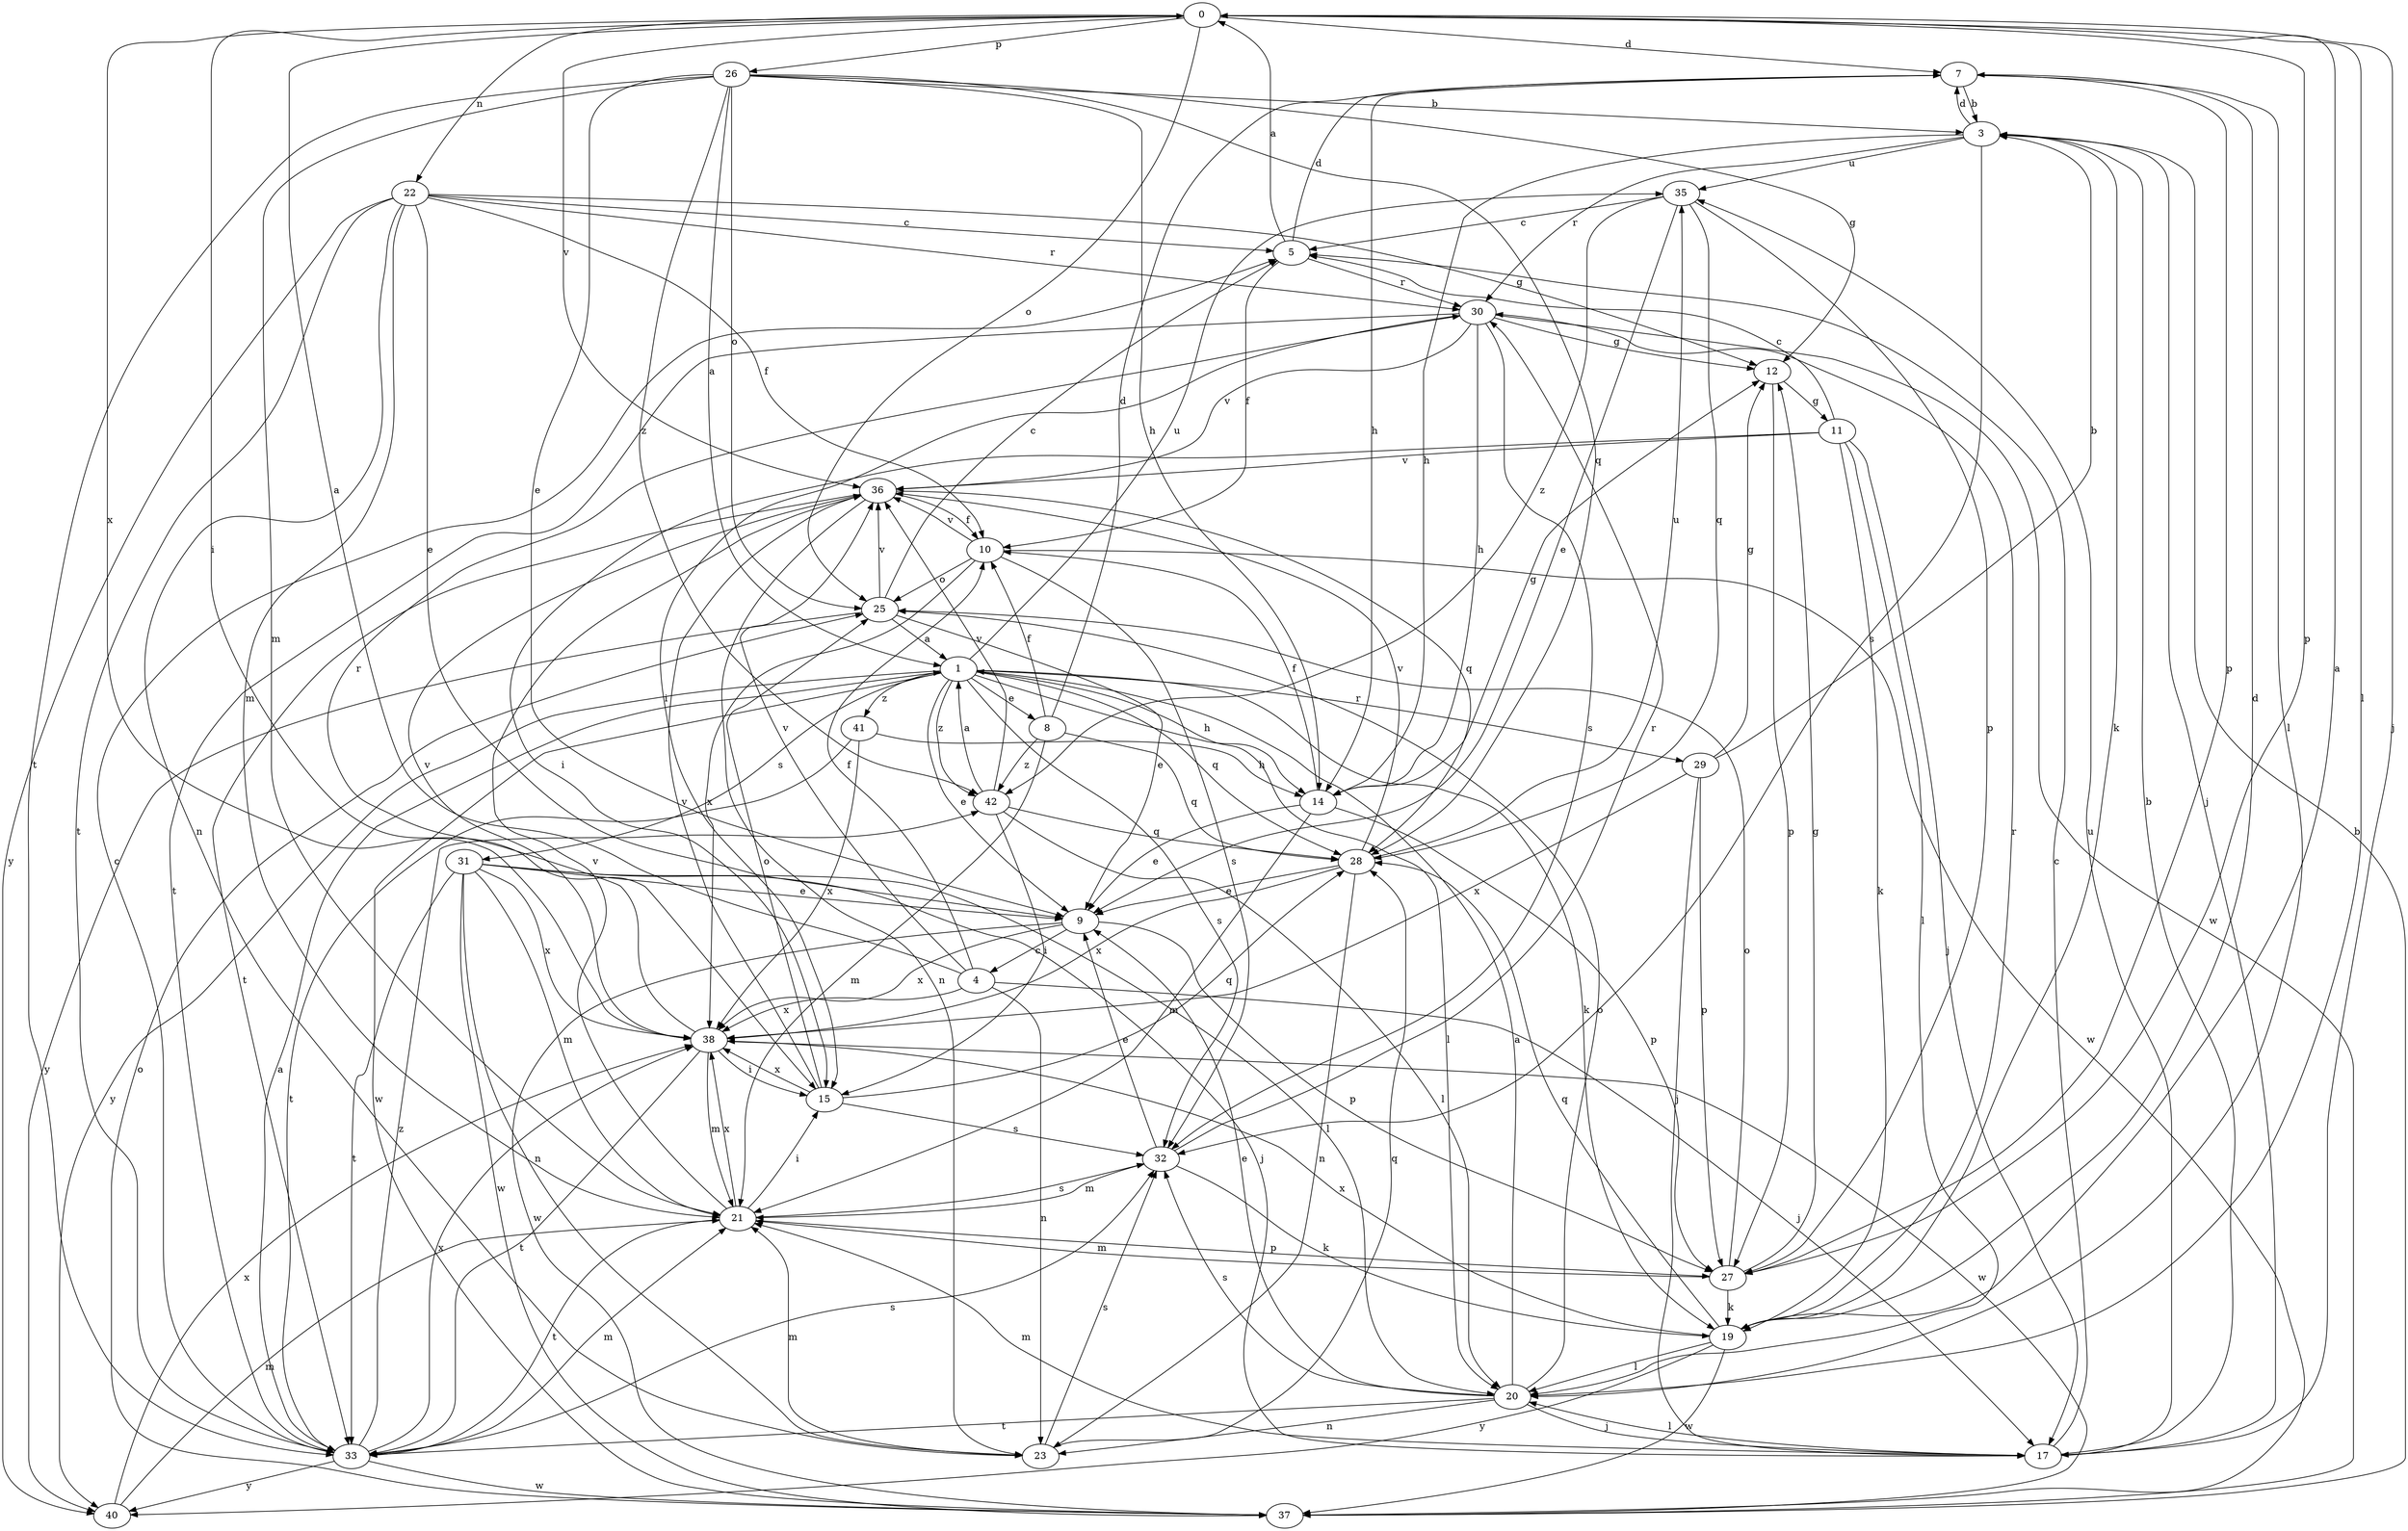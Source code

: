 strict digraph  {
0;
1;
3;
4;
5;
7;
8;
9;
10;
11;
12;
14;
15;
17;
19;
20;
21;
22;
23;
25;
26;
27;
28;
29;
30;
31;
32;
33;
35;
36;
37;
38;
40;
41;
42;
0 -> 7  [label=d];
0 -> 15  [label=i];
0 -> 17  [label=j];
0 -> 20  [label=l];
0 -> 22  [label=n];
0 -> 25  [label=o];
0 -> 26  [label=p];
0 -> 27  [label=p];
0 -> 36  [label=v];
0 -> 38  [label=x];
1 -> 8  [label=e];
1 -> 9  [label=e];
1 -> 14  [label=h];
1 -> 19  [label=k];
1 -> 20  [label=l];
1 -> 28  [label=q];
1 -> 29  [label=r];
1 -> 31  [label=s];
1 -> 32  [label=s];
1 -> 35  [label=u];
1 -> 37  [label=w];
1 -> 40  [label=y];
1 -> 41  [label=z];
1 -> 42  [label=z];
3 -> 7  [label=d];
3 -> 14  [label=h];
3 -> 17  [label=j];
3 -> 19  [label=k];
3 -> 30  [label=r];
3 -> 32  [label=s];
3 -> 35  [label=u];
4 -> 0  [label=a];
4 -> 10  [label=f];
4 -> 17  [label=j];
4 -> 23  [label=n];
4 -> 36  [label=v];
4 -> 38  [label=x];
5 -> 0  [label=a];
5 -> 7  [label=d];
5 -> 10  [label=f];
5 -> 30  [label=r];
7 -> 3  [label=b];
7 -> 14  [label=h];
7 -> 20  [label=l];
7 -> 27  [label=p];
8 -> 7  [label=d];
8 -> 10  [label=f];
8 -> 21  [label=m];
8 -> 28  [label=q];
8 -> 42  [label=z];
9 -> 4  [label=c];
9 -> 27  [label=p];
9 -> 37  [label=w];
9 -> 38  [label=x];
10 -> 25  [label=o];
10 -> 32  [label=s];
10 -> 36  [label=v];
10 -> 37  [label=w];
10 -> 38  [label=x];
11 -> 5  [label=c];
11 -> 15  [label=i];
11 -> 17  [label=j];
11 -> 19  [label=k];
11 -> 20  [label=l];
11 -> 36  [label=v];
12 -> 11  [label=g];
12 -> 27  [label=p];
14 -> 9  [label=e];
14 -> 10  [label=f];
14 -> 12  [label=g];
14 -> 21  [label=m];
14 -> 27  [label=p];
15 -> 25  [label=o];
15 -> 28  [label=q];
15 -> 32  [label=s];
15 -> 36  [label=v];
15 -> 38  [label=x];
17 -> 3  [label=b];
17 -> 5  [label=c];
17 -> 20  [label=l];
17 -> 21  [label=m];
17 -> 35  [label=u];
19 -> 0  [label=a];
19 -> 7  [label=d];
19 -> 20  [label=l];
19 -> 28  [label=q];
19 -> 30  [label=r];
19 -> 37  [label=w];
19 -> 38  [label=x];
19 -> 40  [label=y];
20 -> 1  [label=a];
20 -> 9  [label=e];
20 -> 17  [label=j];
20 -> 23  [label=n];
20 -> 25  [label=o];
20 -> 32  [label=s];
20 -> 33  [label=t];
21 -> 15  [label=i];
21 -> 27  [label=p];
21 -> 32  [label=s];
21 -> 33  [label=t];
21 -> 36  [label=v];
21 -> 38  [label=x];
22 -> 5  [label=c];
22 -> 9  [label=e];
22 -> 10  [label=f];
22 -> 12  [label=g];
22 -> 21  [label=m];
22 -> 23  [label=n];
22 -> 30  [label=r];
22 -> 33  [label=t];
22 -> 40  [label=y];
23 -> 21  [label=m];
23 -> 28  [label=q];
23 -> 32  [label=s];
25 -> 1  [label=a];
25 -> 5  [label=c];
25 -> 9  [label=e];
25 -> 36  [label=v];
25 -> 40  [label=y];
26 -> 1  [label=a];
26 -> 3  [label=b];
26 -> 9  [label=e];
26 -> 12  [label=g];
26 -> 14  [label=h];
26 -> 21  [label=m];
26 -> 25  [label=o];
26 -> 28  [label=q];
26 -> 33  [label=t];
26 -> 42  [label=z];
27 -> 12  [label=g];
27 -> 19  [label=k];
27 -> 21  [label=m];
27 -> 25  [label=o];
28 -> 9  [label=e];
28 -> 23  [label=n];
28 -> 35  [label=u];
28 -> 36  [label=v];
28 -> 38  [label=x];
29 -> 3  [label=b];
29 -> 12  [label=g];
29 -> 17  [label=j];
29 -> 27  [label=p];
29 -> 38  [label=x];
30 -> 12  [label=g];
30 -> 14  [label=h];
30 -> 15  [label=i];
30 -> 32  [label=s];
30 -> 33  [label=t];
30 -> 36  [label=v];
30 -> 37  [label=w];
31 -> 9  [label=e];
31 -> 17  [label=j];
31 -> 20  [label=l];
31 -> 21  [label=m];
31 -> 23  [label=n];
31 -> 33  [label=t];
31 -> 37  [label=w];
31 -> 38  [label=x];
32 -> 9  [label=e];
32 -> 19  [label=k];
32 -> 21  [label=m];
32 -> 30  [label=r];
33 -> 1  [label=a];
33 -> 5  [label=c];
33 -> 21  [label=m];
33 -> 32  [label=s];
33 -> 37  [label=w];
33 -> 38  [label=x];
33 -> 40  [label=y];
33 -> 42  [label=z];
35 -> 5  [label=c];
35 -> 9  [label=e];
35 -> 27  [label=p];
35 -> 28  [label=q];
35 -> 42  [label=z];
36 -> 10  [label=f];
36 -> 23  [label=n];
36 -> 28  [label=q];
36 -> 33  [label=t];
37 -> 3  [label=b];
37 -> 25  [label=o];
38 -> 15  [label=i];
38 -> 21  [label=m];
38 -> 30  [label=r];
38 -> 33  [label=t];
38 -> 36  [label=v];
38 -> 37  [label=w];
40 -> 21  [label=m];
40 -> 38  [label=x];
41 -> 14  [label=h];
41 -> 33  [label=t];
41 -> 38  [label=x];
42 -> 1  [label=a];
42 -> 15  [label=i];
42 -> 20  [label=l];
42 -> 28  [label=q];
42 -> 36  [label=v];
}
